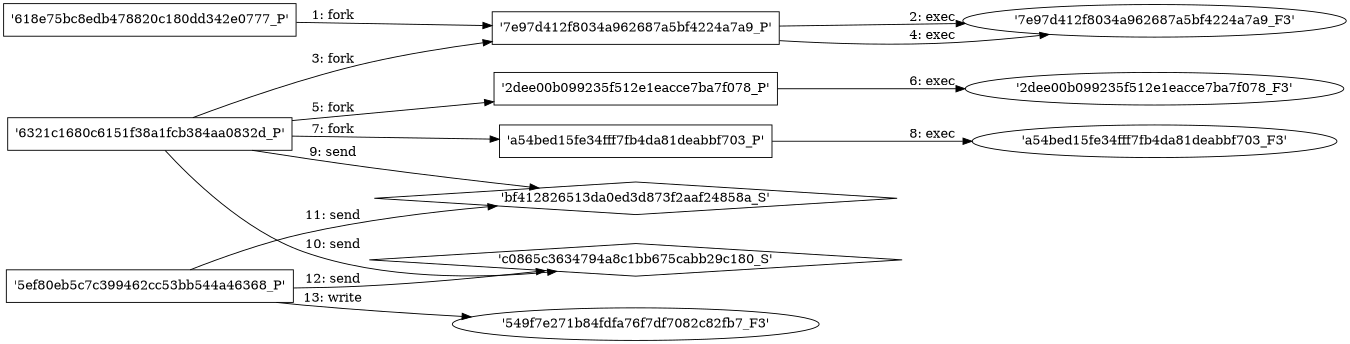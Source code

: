 digraph "D:\Learning\Paper\apt\基于CTI的攻击预警\Dataset\攻击图\ASGfromALLCTI\Empower Firstline Workers with Azure AD and YubiKey passwordless authentication.dot" {
rankdir="LR"
size="9"
fixedsize="false"
splines="true"
nodesep=0.3
ranksep=0
fontsize=10
overlap="scalexy"
engine= "neato"
	"'618e75bc8edb478820c180dd342e0777_P'" [node_type=Process shape=box]
	"'7e97d412f8034a962687a5bf4224a7a9_P'" [node_type=Process shape=box]
	"'618e75bc8edb478820c180dd342e0777_P'" -> "'7e97d412f8034a962687a5bf4224a7a9_P'" [label="1: fork"]
	"'7e97d412f8034a962687a5bf4224a7a9_P'" [node_type=Process shape=box]
	"'7e97d412f8034a962687a5bf4224a7a9_F3'" [node_type=File shape=ellipse]
	"'7e97d412f8034a962687a5bf4224a7a9_P'" -> "'7e97d412f8034a962687a5bf4224a7a9_F3'" [label="2: exec"]
	"'6321c1680c6151f38a1fcb384aa0832d_P'" [node_type=Process shape=box]
	"'7e97d412f8034a962687a5bf4224a7a9_P'" [node_type=Process shape=box]
	"'6321c1680c6151f38a1fcb384aa0832d_P'" -> "'7e97d412f8034a962687a5bf4224a7a9_P'" [label="3: fork"]
	"'7e97d412f8034a962687a5bf4224a7a9_P'" [node_type=Process shape=box]
	"'7e97d412f8034a962687a5bf4224a7a9_F3'" [node_type=File shape=ellipse]
	"'7e97d412f8034a962687a5bf4224a7a9_P'" -> "'7e97d412f8034a962687a5bf4224a7a9_F3'" [label="4: exec"]
	"'6321c1680c6151f38a1fcb384aa0832d_P'" [node_type=Process shape=box]
	"'2dee00b099235f512e1eacce7ba7f078_P'" [node_type=Process shape=box]
	"'6321c1680c6151f38a1fcb384aa0832d_P'" -> "'2dee00b099235f512e1eacce7ba7f078_P'" [label="5: fork"]
	"'2dee00b099235f512e1eacce7ba7f078_P'" [node_type=Process shape=box]
	"'2dee00b099235f512e1eacce7ba7f078_F3'" [node_type=File shape=ellipse]
	"'2dee00b099235f512e1eacce7ba7f078_P'" -> "'2dee00b099235f512e1eacce7ba7f078_F3'" [label="6: exec"]
	"'6321c1680c6151f38a1fcb384aa0832d_P'" [node_type=Process shape=box]
	"'a54bed15fe34fff7fb4da81deabbf703_P'" [node_type=Process shape=box]
	"'6321c1680c6151f38a1fcb384aa0832d_P'" -> "'a54bed15fe34fff7fb4da81deabbf703_P'" [label="7: fork"]
	"'a54bed15fe34fff7fb4da81deabbf703_P'" [node_type=Process shape=box]
	"'a54bed15fe34fff7fb4da81deabbf703_F3'" [node_type=File shape=ellipse]
	"'a54bed15fe34fff7fb4da81deabbf703_P'" -> "'a54bed15fe34fff7fb4da81deabbf703_F3'" [label="8: exec"]
	"'bf412826513da0ed3d873f2aaf24858a_S'" [node_type=Socket shape=diamond]
	"'6321c1680c6151f38a1fcb384aa0832d_P'" [node_type=Process shape=box]
	"'6321c1680c6151f38a1fcb384aa0832d_P'" -> "'bf412826513da0ed3d873f2aaf24858a_S'" [label="9: send"]
	"'c0865c3634794a8c1bb675cabb29c180_S'" [node_type=Socket shape=diamond]
	"'6321c1680c6151f38a1fcb384aa0832d_P'" [node_type=Process shape=box]
	"'6321c1680c6151f38a1fcb384aa0832d_P'" -> "'c0865c3634794a8c1bb675cabb29c180_S'" [label="10: send"]
	"'bf412826513da0ed3d873f2aaf24858a_S'" [node_type=Socket shape=diamond]
	"'5ef80eb5c7c399462cc53bb544a46368_P'" [node_type=Process shape=box]
	"'5ef80eb5c7c399462cc53bb544a46368_P'" -> "'bf412826513da0ed3d873f2aaf24858a_S'" [label="11: send"]
	"'c0865c3634794a8c1bb675cabb29c180_S'" [node_type=Socket shape=diamond]
	"'5ef80eb5c7c399462cc53bb544a46368_P'" [node_type=Process shape=box]
	"'5ef80eb5c7c399462cc53bb544a46368_P'" -> "'c0865c3634794a8c1bb675cabb29c180_S'" [label="12: send"]
	"'549f7e271b84fdfa76f7df7082c82fb7_F3'" [node_type=file shape=ellipse]
	"'5ef80eb5c7c399462cc53bb544a46368_P'" [node_type=Process shape=box]
	"'5ef80eb5c7c399462cc53bb544a46368_P'" -> "'549f7e271b84fdfa76f7df7082c82fb7_F3'" [label="13: write"]
}
